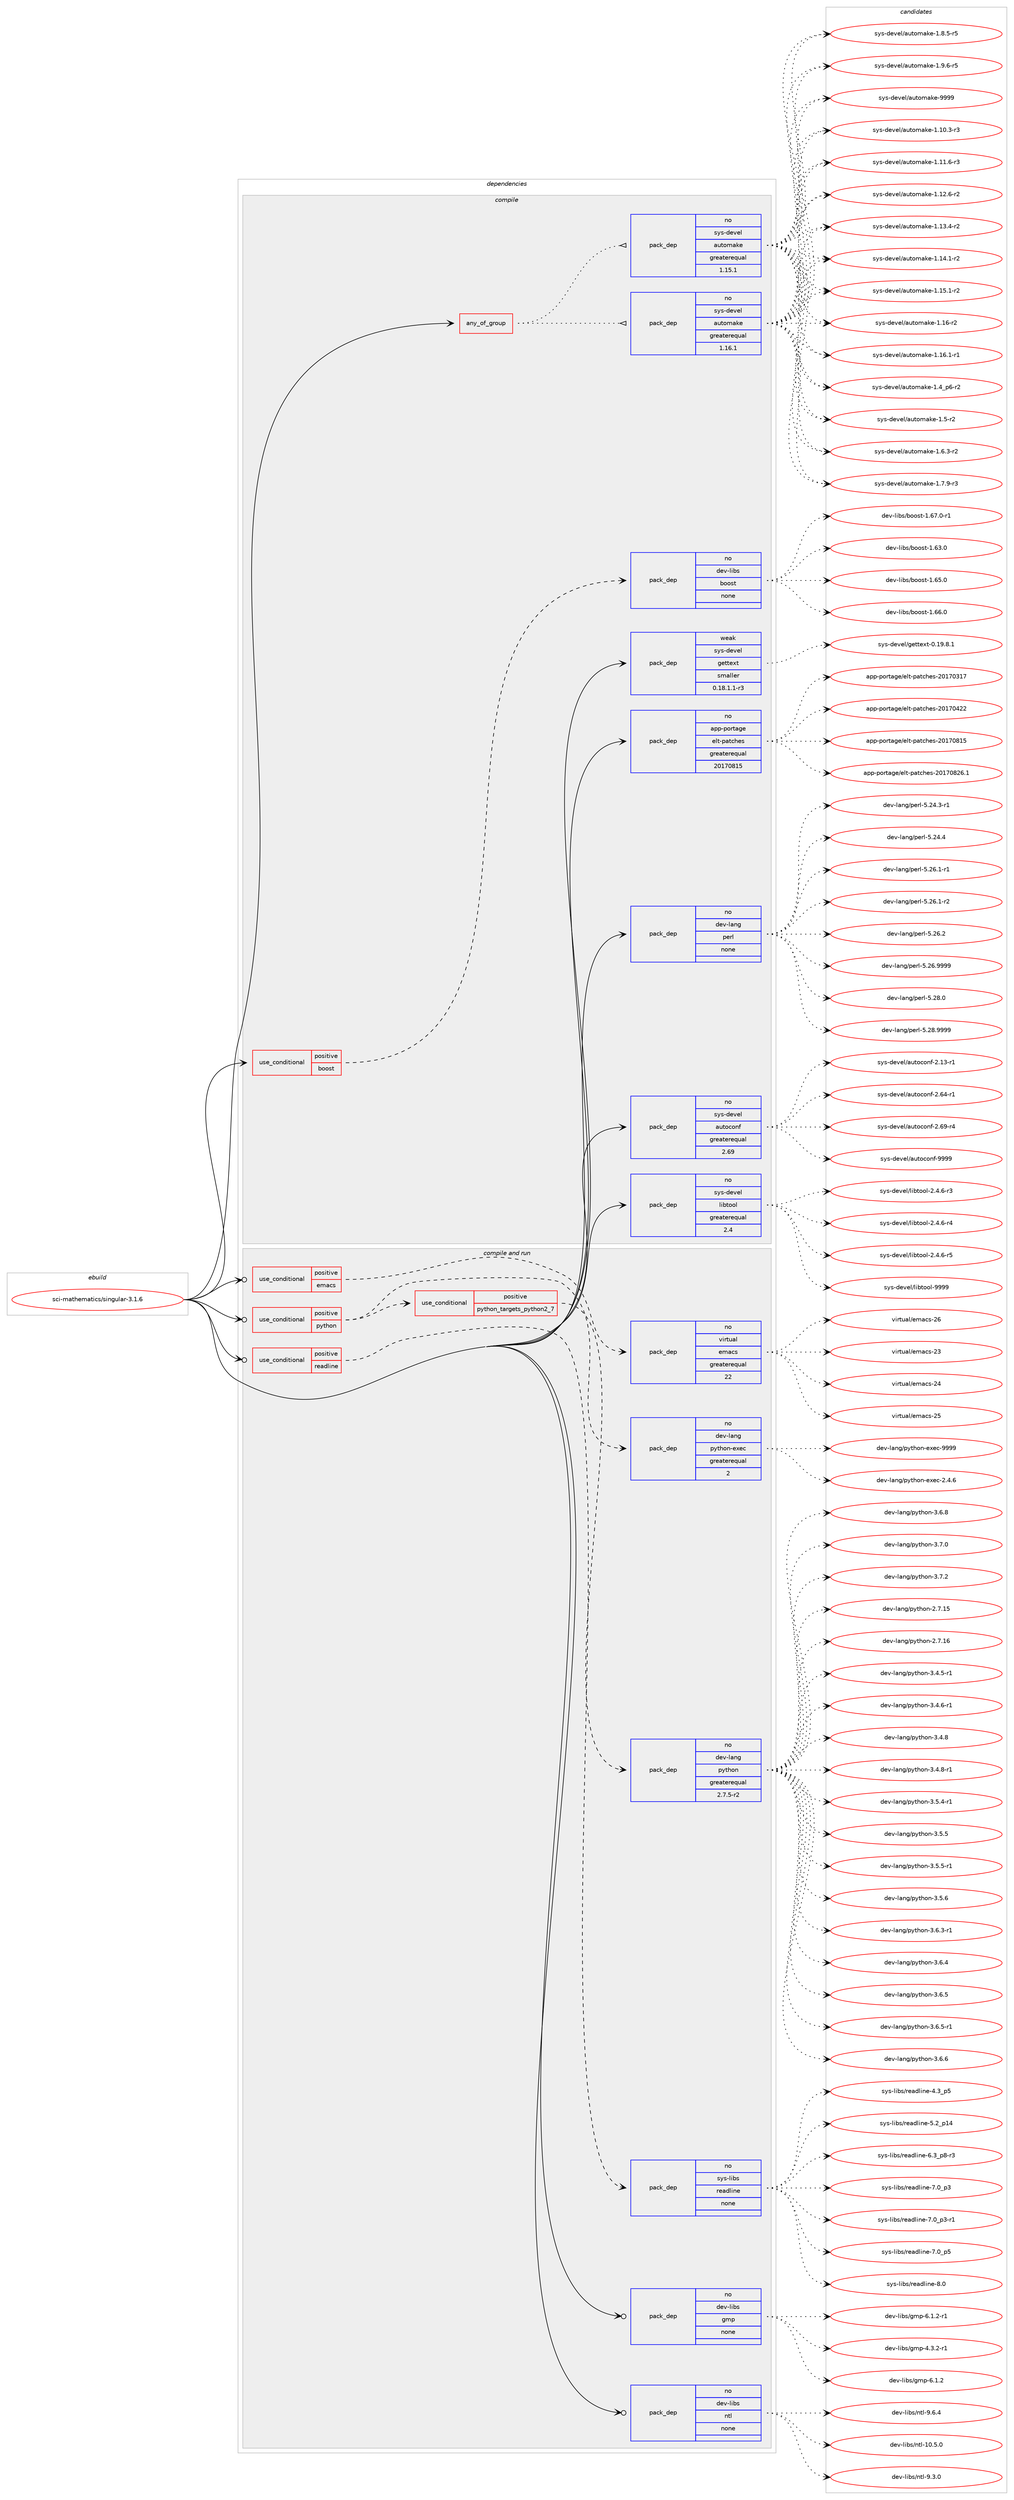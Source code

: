 digraph prolog {

# *************
# Graph options
# *************

newrank=true;
concentrate=true;
compound=true;
graph [rankdir=LR,fontname=Helvetica,fontsize=10,ranksep=1.5];#, ranksep=2.5, nodesep=0.2];
edge  [arrowhead=vee];
node  [fontname=Helvetica,fontsize=10];

# **********
# The ebuild
# **********

subgraph cluster_leftcol {
color=gray;
rank=same;
label=<<i>ebuild</i>>;
id [label="sci-mathematics/singular-3.1.6", color=red, width=4, href="../sci-mathematics/singular-3.1.6.svg"];
}

# ****************
# The dependencies
# ****************

subgraph cluster_midcol {
color=gray;
label=<<i>dependencies</i>>;
subgraph cluster_compile {
fillcolor="#eeeeee";
style=filled;
label=<<i>compile</i>>;
subgraph any27003 {
dependency1699293 [label=<<TABLE BORDER="0" CELLBORDER="1" CELLSPACING="0" CELLPADDING="4"><TR><TD CELLPADDING="10">any_of_group</TD></TR></TABLE>>, shape=none, color=red];subgraph pack1216665 {
dependency1699294 [label=<<TABLE BORDER="0" CELLBORDER="1" CELLSPACING="0" CELLPADDING="4" WIDTH="220"><TR><TD ROWSPAN="6" CELLPADDING="30">pack_dep</TD></TR><TR><TD WIDTH="110">no</TD></TR><TR><TD>sys-devel</TD></TR><TR><TD>automake</TD></TR><TR><TD>greaterequal</TD></TR><TR><TD>1.16.1</TD></TR></TABLE>>, shape=none, color=blue];
}
dependency1699293:e -> dependency1699294:w [weight=20,style="dotted",arrowhead="oinv"];
subgraph pack1216666 {
dependency1699295 [label=<<TABLE BORDER="0" CELLBORDER="1" CELLSPACING="0" CELLPADDING="4" WIDTH="220"><TR><TD ROWSPAN="6" CELLPADDING="30">pack_dep</TD></TR><TR><TD WIDTH="110">no</TD></TR><TR><TD>sys-devel</TD></TR><TR><TD>automake</TD></TR><TR><TD>greaterequal</TD></TR><TR><TD>1.15.1</TD></TR></TABLE>>, shape=none, color=blue];
}
dependency1699293:e -> dependency1699295:w [weight=20,style="dotted",arrowhead="oinv"];
}
id:e -> dependency1699293:w [weight=20,style="solid",arrowhead="vee"];
subgraph cond454773 {
dependency1699296 [label=<<TABLE BORDER="0" CELLBORDER="1" CELLSPACING="0" CELLPADDING="4"><TR><TD ROWSPAN="3" CELLPADDING="10">use_conditional</TD></TR><TR><TD>positive</TD></TR><TR><TD>boost</TD></TR></TABLE>>, shape=none, color=red];
subgraph pack1216667 {
dependency1699297 [label=<<TABLE BORDER="0" CELLBORDER="1" CELLSPACING="0" CELLPADDING="4" WIDTH="220"><TR><TD ROWSPAN="6" CELLPADDING="30">pack_dep</TD></TR><TR><TD WIDTH="110">no</TD></TR><TR><TD>dev-libs</TD></TR><TR><TD>boost</TD></TR><TR><TD>none</TD></TR><TR><TD></TD></TR></TABLE>>, shape=none, color=blue];
}
dependency1699296:e -> dependency1699297:w [weight=20,style="dashed",arrowhead="vee"];
}
id:e -> dependency1699296:w [weight=20,style="solid",arrowhead="vee"];
subgraph pack1216668 {
dependency1699298 [label=<<TABLE BORDER="0" CELLBORDER="1" CELLSPACING="0" CELLPADDING="4" WIDTH="220"><TR><TD ROWSPAN="6" CELLPADDING="30">pack_dep</TD></TR><TR><TD WIDTH="110">no</TD></TR><TR><TD>app-portage</TD></TR><TR><TD>elt-patches</TD></TR><TR><TD>greaterequal</TD></TR><TR><TD>20170815</TD></TR></TABLE>>, shape=none, color=blue];
}
id:e -> dependency1699298:w [weight=20,style="solid",arrowhead="vee"];
subgraph pack1216669 {
dependency1699299 [label=<<TABLE BORDER="0" CELLBORDER="1" CELLSPACING="0" CELLPADDING="4" WIDTH="220"><TR><TD ROWSPAN="6" CELLPADDING="30">pack_dep</TD></TR><TR><TD WIDTH="110">no</TD></TR><TR><TD>dev-lang</TD></TR><TR><TD>perl</TD></TR><TR><TD>none</TD></TR><TR><TD></TD></TR></TABLE>>, shape=none, color=blue];
}
id:e -> dependency1699299:w [weight=20,style="solid",arrowhead="vee"];
subgraph pack1216670 {
dependency1699300 [label=<<TABLE BORDER="0" CELLBORDER="1" CELLSPACING="0" CELLPADDING="4" WIDTH="220"><TR><TD ROWSPAN="6" CELLPADDING="30">pack_dep</TD></TR><TR><TD WIDTH="110">no</TD></TR><TR><TD>sys-devel</TD></TR><TR><TD>autoconf</TD></TR><TR><TD>greaterequal</TD></TR><TR><TD>2.69</TD></TR></TABLE>>, shape=none, color=blue];
}
id:e -> dependency1699300:w [weight=20,style="solid",arrowhead="vee"];
subgraph pack1216671 {
dependency1699301 [label=<<TABLE BORDER="0" CELLBORDER="1" CELLSPACING="0" CELLPADDING="4" WIDTH="220"><TR><TD ROWSPAN="6" CELLPADDING="30">pack_dep</TD></TR><TR><TD WIDTH="110">no</TD></TR><TR><TD>sys-devel</TD></TR><TR><TD>libtool</TD></TR><TR><TD>greaterequal</TD></TR><TR><TD>2.4</TD></TR></TABLE>>, shape=none, color=blue];
}
id:e -> dependency1699301:w [weight=20,style="solid",arrowhead="vee"];
subgraph pack1216672 {
dependency1699302 [label=<<TABLE BORDER="0" CELLBORDER="1" CELLSPACING="0" CELLPADDING="4" WIDTH="220"><TR><TD ROWSPAN="6" CELLPADDING="30">pack_dep</TD></TR><TR><TD WIDTH="110">weak</TD></TR><TR><TD>sys-devel</TD></TR><TR><TD>gettext</TD></TR><TR><TD>smaller</TD></TR><TR><TD>0.18.1.1-r3</TD></TR></TABLE>>, shape=none, color=blue];
}
id:e -> dependency1699302:w [weight=20,style="solid",arrowhead="vee"];
}
subgraph cluster_compileandrun {
fillcolor="#eeeeee";
style=filled;
label=<<i>compile and run</i>>;
subgraph cond454774 {
dependency1699303 [label=<<TABLE BORDER="0" CELLBORDER="1" CELLSPACING="0" CELLPADDING="4"><TR><TD ROWSPAN="3" CELLPADDING="10">use_conditional</TD></TR><TR><TD>positive</TD></TR><TR><TD>emacs</TD></TR></TABLE>>, shape=none, color=red];
subgraph pack1216673 {
dependency1699304 [label=<<TABLE BORDER="0" CELLBORDER="1" CELLSPACING="0" CELLPADDING="4" WIDTH="220"><TR><TD ROWSPAN="6" CELLPADDING="30">pack_dep</TD></TR><TR><TD WIDTH="110">no</TD></TR><TR><TD>virtual</TD></TR><TR><TD>emacs</TD></TR><TR><TD>greaterequal</TD></TR><TR><TD>22</TD></TR></TABLE>>, shape=none, color=blue];
}
dependency1699303:e -> dependency1699304:w [weight=20,style="dashed",arrowhead="vee"];
}
id:e -> dependency1699303:w [weight=20,style="solid",arrowhead="odotvee"];
subgraph cond454775 {
dependency1699305 [label=<<TABLE BORDER="0" CELLBORDER="1" CELLSPACING="0" CELLPADDING="4"><TR><TD ROWSPAN="3" CELLPADDING="10">use_conditional</TD></TR><TR><TD>positive</TD></TR><TR><TD>python</TD></TR></TABLE>>, shape=none, color=red];
subgraph cond454776 {
dependency1699306 [label=<<TABLE BORDER="0" CELLBORDER="1" CELLSPACING="0" CELLPADDING="4"><TR><TD ROWSPAN="3" CELLPADDING="10">use_conditional</TD></TR><TR><TD>positive</TD></TR><TR><TD>python_targets_python2_7</TD></TR></TABLE>>, shape=none, color=red];
subgraph pack1216674 {
dependency1699307 [label=<<TABLE BORDER="0" CELLBORDER="1" CELLSPACING="0" CELLPADDING="4" WIDTH="220"><TR><TD ROWSPAN="6" CELLPADDING="30">pack_dep</TD></TR><TR><TD WIDTH="110">no</TD></TR><TR><TD>dev-lang</TD></TR><TR><TD>python</TD></TR><TR><TD>greaterequal</TD></TR><TR><TD>2.7.5-r2</TD></TR></TABLE>>, shape=none, color=blue];
}
dependency1699306:e -> dependency1699307:w [weight=20,style="dashed",arrowhead="vee"];
}
dependency1699305:e -> dependency1699306:w [weight=20,style="dashed",arrowhead="vee"];
subgraph pack1216675 {
dependency1699308 [label=<<TABLE BORDER="0" CELLBORDER="1" CELLSPACING="0" CELLPADDING="4" WIDTH="220"><TR><TD ROWSPAN="6" CELLPADDING="30">pack_dep</TD></TR><TR><TD WIDTH="110">no</TD></TR><TR><TD>dev-lang</TD></TR><TR><TD>python-exec</TD></TR><TR><TD>greaterequal</TD></TR><TR><TD>2</TD></TR></TABLE>>, shape=none, color=blue];
}
dependency1699305:e -> dependency1699308:w [weight=20,style="dashed",arrowhead="vee"];
}
id:e -> dependency1699305:w [weight=20,style="solid",arrowhead="odotvee"];
subgraph cond454777 {
dependency1699309 [label=<<TABLE BORDER="0" CELLBORDER="1" CELLSPACING="0" CELLPADDING="4"><TR><TD ROWSPAN="3" CELLPADDING="10">use_conditional</TD></TR><TR><TD>positive</TD></TR><TR><TD>readline</TD></TR></TABLE>>, shape=none, color=red];
subgraph pack1216676 {
dependency1699310 [label=<<TABLE BORDER="0" CELLBORDER="1" CELLSPACING="0" CELLPADDING="4" WIDTH="220"><TR><TD ROWSPAN="6" CELLPADDING="30">pack_dep</TD></TR><TR><TD WIDTH="110">no</TD></TR><TR><TD>sys-libs</TD></TR><TR><TD>readline</TD></TR><TR><TD>none</TD></TR><TR><TD></TD></TR></TABLE>>, shape=none, color=blue];
}
dependency1699309:e -> dependency1699310:w [weight=20,style="dashed",arrowhead="vee"];
}
id:e -> dependency1699309:w [weight=20,style="solid",arrowhead="odotvee"];
subgraph pack1216677 {
dependency1699311 [label=<<TABLE BORDER="0" CELLBORDER="1" CELLSPACING="0" CELLPADDING="4" WIDTH="220"><TR><TD ROWSPAN="6" CELLPADDING="30">pack_dep</TD></TR><TR><TD WIDTH="110">no</TD></TR><TR><TD>dev-libs</TD></TR><TR><TD>gmp</TD></TR><TR><TD>none</TD></TR><TR><TD></TD></TR></TABLE>>, shape=none, color=blue];
}
id:e -> dependency1699311:w [weight=20,style="solid",arrowhead="odotvee"];
subgraph pack1216678 {
dependency1699312 [label=<<TABLE BORDER="0" CELLBORDER="1" CELLSPACING="0" CELLPADDING="4" WIDTH="220"><TR><TD ROWSPAN="6" CELLPADDING="30">pack_dep</TD></TR><TR><TD WIDTH="110">no</TD></TR><TR><TD>dev-libs</TD></TR><TR><TD>ntl</TD></TR><TR><TD>none</TD></TR><TR><TD></TD></TR></TABLE>>, shape=none, color=blue];
}
id:e -> dependency1699312:w [weight=20,style="solid",arrowhead="odotvee"];
}
subgraph cluster_run {
fillcolor="#eeeeee";
style=filled;
label=<<i>run</i>>;
}
}

# **************
# The candidates
# **************

subgraph cluster_choices {
rank=same;
color=gray;
label=<<i>candidates</i>>;

subgraph choice1216665 {
color=black;
nodesep=1;
choice11512111545100101118101108479711711611110997107101454946494846514511451 [label="sys-devel/automake-1.10.3-r3", color=red, width=4,href="../sys-devel/automake-1.10.3-r3.svg"];
choice11512111545100101118101108479711711611110997107101454946494946544511451 [label="sys-devel/automake-1.11.6-r3", color=red, width=4,href="../sys-devel/automake-1.11.6-r3.svg"];
choice11512111545100101118101108479711711611110997107101454946495046544511450 [label="sys-devel/automake-1.12.6-r2", color=red, width=4,href="../sys-devel/automake-1.12.6-r2.svg"];
choice11512111545100101118101108479711711611110997107101454946495146524511450 [label="sys-devel/automake-1.13.4-r2", color=red, width=4,href="../sys-devel/automake-1.13.4-r2.svg"];
choice11512111545100101118101108479711711611110997107101454946495246494511450 [label="sys-devel/automake-1.14.1-r2", color=red, width=4,href="../sys-devel/automake-1.14.1-r2.svg"];
choice11512111545100101118101108479711711611110997107101454946495346494511450 [label="sys-devel/automake-1.15.1-r2", color=red, width=4,href="../sys-devel/automake-1.15.1-r2.svg"];
choice1151211154510010111810110847971171161111099710710145494649544511450 [label="sys-devel/automake-1.16-r2", color=red, width=4,href="../sys-devel/automake-1.16-r2.svg"];
choice11512111545100101118101108479711711611110997107101454946495446494511449 [label="sys-devel/automake-1.16.1-r1", color=red, width=4,href="../sys-devel/automake-1.16.1-r1.svg"];
choice115121115451001011181011084797117116111109971071014549465295112544511450 [label="sys-devel/automake-1.4_p6-r2", color=red, width=4,href="../sys-devel/automake-1.4_p6-r2.svg"];
choice11512111545100101118101108479711711611110997107101454946534511450 [label="sys-devel/automake-1.5-r2", color=red, width=4,href="../sys-devel/automake-1.5-r2.svg"];
choice115121115451001011181011084797117116111109971071014549465446514511450 [label="sys-devel/automake-1.6.3-r2", color=red, width=4,href="../sys-devel/automake-1.6.3-r2.svg"];
choice115121115451001011181011084797117116111109971071014549465546574511451 [label="sys-devel/automake-1.7.9-r3", color=red, width=4,href="../sys-devel/automake-1.7.9-r3.svg"];
choice115121115451001011181011084797117116111109971071014549465646534511453 [label="sys-devel/automake-1.8.5-r5", color=red, width=4,href="../sys-devel/automake-1.8.5-r5.svg"];
choice115121115451001011181011084797117116111109971071014549465746544511453 [label="sys-devel/automake-1.9.6-r5", color=red, width=4,href="../sys-devel/automake-1.9.6-r5.svg"];
choice115121115451001011181011084797117116111109971071014557575757 [label="sys-devel/automake-9999", color=red, width=4,href="../sys-devel/automake-9999.svg"];
dependency1699294:e -> choice11512111545100101118101108479711711611110997107101454946494846514511451:w [style=dotted,weight="100"];
dependency1699294:e -> choice11512111545100101118101108479711711611110997107101454946494946544511451:w [style=dotted,weight="100"];
dependency1699294:e -> choice11512111545100101118101108479711711611110997107101454946495046544511450:w [style=dotted,weight="100"];
dependency1699294:e -> choice11512111545100101118101108479711711611110997107101454946495146524511450:w [style=dotted,weight="100"];
dependency1699294:e -> choice11512111545100101118101108479711711611110997107101454946495246494511450:w [style=dotted,weight="100"];
dependency1699294:e -> choice11512111545100101118101108479711711611110997107101454946495346494511450:w [style=dotted,weight="100"];
dependency1699294:e -> choice1151211154510010111810110847971171161111099710710145494649544511450:w [style=dotted,weight="100"];
dependency1699294:e -> choice11512111545100101118101108479711711611110997107101454946495446494511449:w [style=dotted,weight="100"];
dependency1699294:e -> choice115121115451001011181011084797117116111109971071014549465295112544511450:w [style=dotted,weight="100"];
dependency1699294:e -> choice11512111545100101118101108479711711611110997107101454946534511450:w [style=dotted,weight="100"];
dependency1699294:e -> choice115121115451001011181011084797117116111109971071014549465446514511450:w [style=dotted,weight="100"];
dependency1699294:e -> choice115121115451001011181011084797117116111109971071014549465546574511451:w [style=dotted,weight="100"];
dependency1699294:e -> choice115121115451001011181011084797117116111109971071014549465646534511453:w [style=dotted,weight="100"];
dependency1699294:e -> choice115121115451001011181011084797117116111109971071014549465746544511453:w [style=dotted,weight="100"];
dependency1699294:e -> choice115121115451001011181011084797117116111109971071014557575757:w [style=dotted,weight="100"];
}
subgraph choice1216666 {
color=black;
nodesep=1;
choice11512111545100101118101108479711711611110997107101454946494846514511451 [label="sys-devel/automake-1.10.3-r3", color=red, width=4,href="../sys-devel/automake-1.10.3-r3.svg"];
choice11512111545100101118101108479711711611110997107101454946494946544511451 [label="sys-devel/automake-1.11.6-r3", color=red, width=4,href="../sys-devel/automake-1.11.6-r3.svg"];
choice11512111545100101118101108479711711611110997107101454946495046544511450 [label="sys-devel/automake-1.12.6-r2", color=red, width=4,href="../sys-devel/automake-1.12.6-r2.svg"];
choice11512111545100101118101108479711711611110997107101454946495146524511450 [label="sys-devel/automake-1.13.4-r2", color=red, width=4,href="../sys-devel/automake-1.13.4-r2.svg"];
choice11512111545100101118101108479711711611110997107101454946495246494511450 [label="sys-devel/automake-1.14.1-r2", color=red, width=4,href="../sys-devel/automake-1.14.1-r2.svg"];
choice11512111545100101118101108479711711611110997107101454946495346494511450 [label="sys-devel/automake-1.15.1-r2", color=red, width=4,href="../sys-devel/automake-1.15.1-r2.svg"];
choice1151211154510010111810110847971171161111099710710145494649544511450 [label="sys-devel/automake-1.16-r2", color=red, width=4,href="../sys-devel/automake-1.16-r2.svg"];
choice11512111545100101118101108479711711611110997107101454946495446494511449 [label="sys-devel/automake-1.16.1-r1", color=red, width=4,href="../sys-devel/automake-1.16.1-r1.svg"];
choice115121115451001011181011084797117116111109971071014549465295112544511450 [label="sys-devel/automake-1.4_p6-r2", color=red, width=4,href="../sys-devel/automake-1.4_p6-r2.svg"];
choice11512111545100101118101108479711711611110997107101454946534511450 [label="sys-devel/automake-1.5-r2", color=red, width=4,href="../sys-devel/automake-1.5-r2.svg"];
choice115121115451001011181011084797117116111109971071014549465446514511450 [label="sys-devel/automake-1.6.3-r2", color=red, width=4,href="../sys-devel/automake-1.6.3-r2.svg"];
choice115121115451001011181011084797117116111109971071014549465546574511451 [label="sys-devel/automake-1.7.9-r3", color=red, width=4,href="../sys-devel/automake-1.7.9-r3.svg"];
choice115121115451001011181011084797117116111109971071014549465646534511453 [label="sys-devel/automake-1.8.5-r5", color=red, width=4,href="../sys-devel/automake-1.8.5-r5.svg"];
choice115121115451001011181011084797117116111109971071014549465746544511453 [label="sys-devel/automake-1.9.6-r5", color=red, width=4,href="../sys-devel/automake-1.9.6-r5.svg"];
choice115121115451001011181011084797117116111109971071014557575757 [label="sys-devel/automake-9999", color=red, width=4,href="../sys-devel/automake-9999.svg"];
dependency1699295:e -> choice11512111545100101118101108479711711611110997107101454946494846514511451:w [style=dotted,weight="100"];
dependency1699295:e -> choice11512111545100101118101108479711711611110997107101454946494946544511451:w [style=dotted,weight="100"];
dependency1699295:e -> choice11512111545100101118101108479711711611110997107101454946495046544511450:w [style=dotted,weight="100"];
dependency1699295:e -> choice11512111545100101118101108479711711611110997107101454946495146524511450:w [style=dotted,weight="100"];
dependency1699295:e -> choice11512111545100101118101108479711711611110997107101454946495246494511450:w [style=dotted,weight="100"];
dependency1699295:e -> choice11512111545100101118101108479711711611110997107101454946495346494511450:w [style=dotted,weight="100"];
dependency1699295:e -> choice1151211154510010111810110847971171161111099710710145494649544511450:w [style=dotted,weight="100"];
dependency1699295:e -> choice11512111545100101118101108479711711611110997107101454946495446494511449:w [style=dotted,weight="100"];
dependency1699295:e -> choice115121115451001011181011084797117116111109971071014549465295112544511450:w [style=dotted,weight="100"];
dependency1699295:e -> choice11512111545100101118101108479711711611110997107101454946534511450:w [style=dotted,weight="100"];
dependency1699295:e -> choice115121115451001011181011084797117116111109971071014549465446514511450:w [style=dotted,weight="100"];
dependency1699295:e -> choice115121115451001011181011084797117116111109971071014549465546574511451:w [style=dotted,weight="100"];
dependency1699295:e -> choice115121115451001011181011084797117116111109971071014549465646534511453:w [style=dotted,weight="100"];
dependency1699295:e -> choice115121115451001011181011084797117116111109971071014549465746544511453:w [style=dotted,weight="100"];
dependency1699295:e -> choice115121115451001011181011084797117116111109971071014557575757:w [style=dotted,weight="100"];
}
subgraph choice1216667 {
color=black;
nodesep=1;
choice1001011184510810598115479811111111511645494654514648 [label="dev-libs/boost-1.63.0", color=red, width=4,href="../dev-libs/boost-1.63.0.svg"];
choice1001011184510810598115479811111111511645494654534648 [label="dev-libs/boost-1.65.0", color=red, width=4,href="../dev-libs/boost-1.65.0.svg"];
choice1001011184510810598115479811111111511645494654544648 [label="dev-libs/boost-1.66.0", color=red, width=4,href="../dev-libs/boost-1.66.0.svg"];
choice10010111845108105981154798111111115116454946545546484511449 [label="dev-libs/boost-1.67.0-r1", color=red, width=4,href="../dev-libs/boost-1.67.0-r1.svg"];
dependency1699297:e -> choice1001011184510810598115479811111111511645494654514648:w [style=dotted,weight="100"];
dependency1699297:e -> choice1001011184510810598115479811111111511645494654534648:w [style=dotted,weight="100"];
dependency1699297:e -> choice1001011184510810598115479811111111511645494654544648:w [style=dotted,weight="100"];
dependency1699297:e -> choice10010111845108105981154798111111115116454946545546484511449:w [style=dotted,weight="100"];
}
subgraph choice1216668 {
color=black;
nodesep=1;
choice97112112451121111141169710310147101108116451129711699104101115455048495548514955 [label="app-portage/elt-patches-20170317", color=red, width=4,href="../app-portage/elt-patches-20170317.svg"];
choice97112112451121111141169710310147101108116451129711699104101115455048495548525050 [label="app-portage/elt-patches-20170422", color=red, width=4,href="../app-portage/elt-patches-20170422.svg"];
choice97112112451121111141169710310147101108116451129711699104101115455048495548564953 [label="app-portage/elt-patches-20170815", color=red, width=4,href="../app-portage/elt-patches-20170815.svg"];
choice971121124511211111411697103101471011081164511297116991041011154550484955485650544649 [label="app-portage/elt-patches-20170826.1", color=red, width=4,href="../app-portage/elt-patches-20170826.1.svg"];
dependency1699298:e -> choice97112112451121111141169710310147101108116451129711699104101115455048495548514955:w [style=dotted,weight="100"];
dependency1699298:e -> choice97112112451121111141169710310147101108116451129711699104101115455048495548525050:w [style=dotted,weight="100"];
dependency1699298:e -> choice97112112451121111141169710310147101108116451129711699104101115455048495548564953:w [style=dotted,weight="100"];
dependency1699298:e -> choice971121124511211111411697103101471011081164511297116991041011154550484955485650544649:w [style=dotted,weight="100"];
}
subgraph choice1216669 {
color=black;
nodesep=1;
choice100101118451089711010347112101114108455346505246514511449 [label="dev-lang/perl-5.24.3-r1", color=red, width=4,href="../dev-lang/perl-5.24.3-r1.svg"];
choice10010111845108971101034711210111410845534650524652 [label="dev-lang/perl-5.24.4", color=red, width=4,href="../dev-lang/perl-5.24.4.svg"];
choice100101118451089711010347112101114108455346505446494511449 [label="dev-lang/perl-5.26.1-r1", color=red, width=4,href="../dev-lang/perl-5.26.1-r1.svg"];
choice100101118451089711010347112101114108455346505446494511450 [label="dev-lang/perl-5.26.1-r2", color=red, width=4,href="../dev-lang/perl-5.26.1-r2.svg"];
choice10010111845108971101034711210111410845534650544650 [label="dev-lang/perl-5.26.2", color=red, width=4,href="../dev-lang/perl-5.26.2.svg"];
choice10010111845108971101034711210111410845534650544657575757 [label="dev-lang/perl-5.26.9999", color=red, width=4,href="../dev-lang/perl-5.26.9999.svg"];
choice10010111845108971101034711210111410845534650564648 [label="dev-lang/perl-5.28.0", color=red, width=4,href="../dev-lang/perl-5.28.0.svg"];
choice10010111845108971101034711210111410845534650564657575757 [label="dev-lang/perl-5.28.9999", color=red, width=4,href="../dev-lang/perl-5.28.9999.svg"];
dependency1699299:e -> choice100101118451089711010347112101114108455346505246514511449:w [style=dotted,weight="100"];
dependency1699299:e -> choice10010111845108971101034711210111410845534650524652:w [style=dotted,weight="100"];
dependency1699299:e -> choice100101118451089711010347112101114108455346505446494511449:w [style=dotted,weight="100"];
dependency1699299:e -> choice100101118451089711010347112101114108455346505446494511450:w [style=dotted,weight="100"];
dependency1699299:e -> choice10010111845108971101034711210111410845534650544650:w [style=dotted,weight="100"];
dependency1699299:e -> choice10010111845108971101034711210111410845534650544657575757:w [style=dotted,weight="100"];
dependency1699299:e -> choice10010111845108971101034711210111410845534650564648:w [style=dotted,weight="100"];
dependency1699299:e -> choice10010111845108971101034711210111410845534650564657575757:w [style=dotted,weight="100"];
}
subgraph choice1216670 {
color=black;
nodesep=1;
choice1151211154510010111810110847971171161119911111010245504649514511449 [label="sys-devel/autoconf-2.13-r1", color=red, width=4,href="../sys-devel/autoconf-2.13-r1.svg"];
choice1151211154510010111810110847971171161119911111010245504654524511449 [label="sys-devel/autoconf-2.64-r1", color=red, width=4,href="../sys-devel/autoconf-2.64-r1.svg"];
choice1151211154510010111810110847971171161119911111010245504654574511452 [label="sys-devel/autoconf-2.69-r4", color=red, width=4,href="../sys-devel/autoconf-2.69-r4.svg"];
choice115121115451001011181011084797117116111991111101024557575757 [label="sys-devel/autoconf-9999", color=red, width=4,href="../sys-devel/autoconf-9999.svg"];
dependency1699300:e -> choice1151211154510010111810110847971171161119911111010245504649514511449:w [style=dotted,weight="100"];
dependency1699300:e -> choice1151211154510010111810110847971171161119911111010245504654524511449:w [style=dotted,weight="100"];
dependency1699300:e -> choice1151211154510010111810110847971171161119911111010245504654574511452:w [style=dotted,weight="100"];
dependency1699300:e -> choice115121115451001011181011084797117116111991111101024557575757:w [style=dotted,weight="100"];
}
subgraph choice1216671 {
color=black;
nodesep=1;
choice1151211154510010111810110847108105981161111111084550465246544511451 [label="sys-devel/libtool-2.4.6-r3", color=red, width=4,href="../sys-devel/libtool-2.4.6-r3.svg"];
choice1151211154510010111810110847108105981161111111084550465246544511452 [label="sys-devel/libtool-2.4.6-r4", color=red, width=4,href="../sys-devel/libtool-2.4.6-r4.svg"];
choice1151211154510010111810110847108105981161111111084550465246544511453 [label="sys-devel/libtool-2.4.6-r5", color=red, width=4,href="../sys-devel/libtool-2.4.6-r5.svg"];
choice1151211154510010111810110847108105981161111111084557575757 [label="sys-devel/libtool-9999", color=red, width=4,href="../sys-devel/libtool-9999.svg"];
dependency1699301:e -> choice1151211154510010111810110847108105981161111111084550465246544511451:w [style=dotted,weight="100"];
dependency1699301:e -> choice1151211154510010111810110847108105981161111111084550465246544511452:w [style=dotted,weight="100"];
dependency1699301:e -> choice1151211154510010111810110847108105981161111111084550465246544511453:w [style=dotted,weight="100"];
dependency1699301:e -> choice1151211154510010111810110847108105981161111111084557575757:w [style=dotted,weight="100"];
}
subgraph choice1216672 {
color=black;
nodesep=1;
choice1151211154510010111810110847103101116116101120116454846495746564649 [label="sys-devel/gettext-0.19.8.1", color=red, width=4,href="../sys-devel/gettext-0.19.8.1.svg"];
dependency1699302:e -> choice1151211154510010111810110847103101116116101120116454846495746564649:w [style=dotted,weight="100"];
}
subgraph choice1216673 {
color=black;
nodesep=1;
choice11810511411611797108471011099799115455051 [label="virtual/emacs-23", color=red, width=4,href="../virtual/emacs-23.svg"];
choice11810511411611797108471011099799115455052 [label="virtual/emacs-24", color=red, width=4,href="../virtual/emacs-24.svg"];
choice11810511411611797108471011099799115455053 [label="virtual/emacs-25", color=red, width=4,href="../virtual/emacs-25.svg"];
choice11810511411611797108471011099799115455054 [label="virtual/emacs-26", color=red, width=4,href="../virtual/emacs-26.svg"];
dependency1699304:e -> choice11810511411611797108471011099799115455051:w [style=dotted,weight="100"];
dependency1699304:e -> choice11810511411611797108471011099799115455052:w [style=dotted,weight="100"];
dependency1699304:e -> choice11810511411611797108471011099799115455053:w [style=dotted,weight="100"];
dependency1699304:e -> choice11810511411611797108471011099799115455054:w [style=dotted,weight="100"];
}
subgraph choice1216674 {
color=black;
nodesep=1;
choice10010111845108971101034711212111610411111045504655464953 [label="dev-lang/python-2.7.15", color=red, width=4,href="../dev-lang/python-2.7.15.svg"];
choice10010111845108971101034711212111610411111045504655464954 [label="dev-lang/python-2.7.16", color=red, width=4,href="../dev-lang/python-2.7.16.svg"];
choice1001011184510897110103471121211161041111104551465246534511449 [label="dev-lang/python-3.4.5-r1", color=red, width=4,href="../dev-lang/python-3.4.5-r1.svg"];
choice1001011184510897110103471121211161041111104551465246544511449 [label="dev-lang/python-3.4.6-r1", color=red, width=4,href="../dev-lang/python-3.4.6-r1.svg"];
choice100101118451089711010347112121116104111110455146524656 [label="dev-lang/python-3.4.8", color=red, width=4,href="../dev-lang/python-3.4.8.svg"];
choice1001011184510897110103471121211161041111104551465246564511449 [label="dev-lang/python-3.4.8-r1", color=red, width=4,href="../dev-lang/python-3.4.8-r1.svg"];
choice1001011184510897110103471121211161041111104551465346524511449 [label="dev-lang/python-3.5.4-r1", color=red, width=4,href="../dev-lang/python-3.5.4-r1.svg"];
choice100101118451089711010347112121116104111110455146534653 [label="dev-lang/python-3.5.5", color=red, width=4,href="../dev-lang/python-3.5.5.svg"];
choice1001011184510897110103471121211161041111104551465346534511449 [label="dev-lang/python-3.5.5-r1", color=red, width=4,href="../dev-lang/python-3.5.5-r1.svg"];
choice100101118451089711010347112121116104111110455146534654 [label="dev-lang/python-3.5.6", color=red, width=4,href="../dev-lang/python-3.5.6.svg"];
choice1001011184510897110103471121211161041111104551465446514511449 [label="dev-lang/python-3.6.3-r1", color=red, width=4,href="../dev-lang/python-3.6.3-r1.svg"];
choice100101118451089711010347112121116104111110455146544652 [label="dev-lang/python-3.6.4", color=red, width=4,href="../dev-lang/python-3.6.4.svg"];
choice100101118451089711010347112121116104111110455146544653 [label="dev-lang/python-3.6.5", color=red, width=4,href="../dev-lang/python-3.6.5.svg"];
choice1001011184510897110103471121211161041111104551465446534511449 [label="dev-lang/python-3.6.5-r1", color=red, width=4,href="../dev-lang/python-3.6.5-r1.svg"];
choice100101118451089711010347112121116104111110455146544654 [label="dev-lang/python-3.6.6", color=red, width=4,href="../dev-lang/python-3.6.6.svg"];
choice100101118451089711010347112121116104111110455146544656 [label="dev-lang/python-3.6.8", color=red, width=4,href="../dev-lang/python-3.6.8.svg"];
choice100101118451089711010347112121116104111110455146554648 [label="dev-lang/python-3.7.0", color=red, width=4,href="../dev-lang/python-3.7.0.svg"];
choice100101118451089711010347112121116104111110455146554650 [label="dev-lang/python-3.7.2", color=red, width=4,href="../dev-lang/python-3.7.2.svg"];
dependency1699307:e -> choice10010111845108971101034711212111610411111045504655464953:w [style=dotted,weight="100"];
dependency1699307:e -> choice10010111845108971101034711212111610411111045504655464954:w [style=dotted,weight="100"];
dependency1699307:e -> choice1001011184510897110103471121211161041111104551465246534511449:w [style=dotted,weight="100"];
dependency1699307:e -> choice1001011184510897110103471121211161041111104551465246544511449:w [style=dotted,weight="100"];
dependency1699307:e -> choice100101118451089711010347112121116104111110455146524656:w [style=dotted,weight="100"];
dependency1699307:e -> choice1001011184510897110103471121211161041111104551465246564511449:w [style=dotted,weight="100"];
dependency1699307:e -> choice1001011184510897110103471121211161041111104551465346524511449:w [style=dotted,weight="100"];
dependency1699307:e -> choice100101118451089711010347112121116104111110455146534653:w [style=dotted,weight="100"];
dependency1699307:e -> choice1001011184510897110103471121211161041111104551465346534511449:w [style=dotted,weight="100"];
dependency1699307:e -> choice100101118451089711010347112121116104111110455146534654:w [style=dotted,weight="100"];
dependency1699307:e -> choice1001011184510897110103471121211161041111104551465446514511449:w [style=dotted,weight="100"];
dependency1699307:e -> choice100101118451089711010347112121116104111110455146544652:w [style=dotted,weight="100"];
dependency1699307:e -> choice100101118451089711010347112121116104111110455146544653:w [style=dotted,weight="100"];
dependency1699307:e -> choice1001011184510897110103471121211161041111104551465446534511449:w [style=dotted,weight="100"];
dependency1699307:e -> choice100101118451089711010347112121116104111110455146544654:w [style=dotted,weight="100"];
dependency1699307:e -> choice100101118451089711010347112121116104111110455146544656:w [style=dotted,weight="100"];
dependency1699307:e -> choice100101118451089711010347112121116104111110455146554648:w [style=dotted,weight="100"];
dependency1699307:e -> choice100101118451089711010347112121116104111110455146554650:w [style=dotted,weight="100"];
}
subgraph choice1216675 {
color=black;
nodesep=1;
choice1001011184510897110103471121211161041111104510112010199455046524654 [label="dev-lang/python-exec-2.4.6", color=red, width=4,href="../dev-lang/python-exec-2.4.6.svg"];
choice10010111845108971101034711212111610411111045101120101994557575757 [label="dev-lang/python-exec-9999", color=red, width=4,href="../dev-lang/python-exec-9999.svg"];
dependency1699308:e -> choice1001011184510897110103471121211161041111104510112010199455046524654:w [style=dotted,weight="100"];
dependency1699308:e -> choice10010111845108971101034711212111610411111045101120101994557575757:w [style=dotted,weight="100"];
}
subgraph choice1216676 {
color=black;
nodesep=1;
choice11512111545108105981154711410197100108105110101455246519511253 [label="sys-libs/readline-4.3_p5", color=red, width=4,href="../sys-libs/readline-4.3_p5.svg"];
choice1151211154510810598115471141019710010810511010145534650951124952 [label="sys-libs/readline-5.2_p14", color=red, width=4,href="../sys-libs/readline-5.2_p14.svg"];
choice115121115451081059811547114101971001081051101014554465195112564511451 [label="sys-libs/readline-6.3_p8-r3", color=red, width=4,href="../sys-libs/readline-6.3_p8-r3.svg"];
choice11512111545108105981154711410197100108105110101455546489511251 [label="sys-libs/readline-7.0_p3", color=red, width=4,href="../sys-libs/readline-7.0_p3.svg"];
choice115121115451081059811547114101971001081051101014555464895112514511449 [label="sys-libs/readline-7.0_p3-r1", color=red, width=4,href="../sys-libs/readline-7.0_p3-r1.svg"];
choice11512111545108105981154711410197100108105110101455546489511253 [label="sys-libs/readline-7.0_p5", color=red, width=4,href="../sys-libs/readline-7.0_p5.svg"];
choice1151211154510810598115471141019710010810511010145564648 [label="sys-libs/readline-8.0", color=red, width=4,href="../sys-libs/readline-8.0.svg"];
dependency1699310:e -> choice11512111545108105981154711410197100108105110101455246519511253:w [style=dotted,weight="100"];
dependency1699310:e -> choice1151211154510810598115471141019710010810511010145534650951124952:w [style=dotted,weight="100"];
dependency1699310:e -> choice115121115451081059811547114101971001081051101014554465195112564511451:w [style=dotted,weight="100"];
dependency1699310:e -> choice11512111545108105981154711410197100108105110101455546489511251:w [style=dotted,weight="100"];
dependency1699310:e -> choice115121115451081059811547114101971001081051101014555464895112514511449:w [style=dotted,weight="100"];
dependency1699310:e -> choice11512111545108105981154711410197100108105110101455546489511253:w [style=dotted,weight="100"];
dependency1699310:e -> choice1151211154510810598115471141019710010810511010145564648:w [style=dotted,weight="100"];
}
subgraph choice1216677 {
color=black;
nodesep=1;
choice1001011184510810598115471031091124552465146504511449 [label="dev-libs/gmp-4.3.2-r1", color=red, width=4,href="../dev-libs/gmp-4.3.2-r1.svg"];
choice100101118451081059811547103109112455446494650 [label="dev-libs/gmp-6.1.2", color=red, width=4,href="../dev-libs/gmp-6.1.2.svg"];
choice1001011184510810598115471031091124554464946504511449 [label="dev-libs/gmp-6.1.2-r1", color=red, width=4,href="../dev-libs/gmp-6.1.2-r1.svg"];
dependency1699311:e -> choice1001011184510810598115471031091124552465146504511449:w [style=dotted,weight="100"];
dependency1699311:e -> choice100101118451081059811547103109112455446494650:w [style=dotted,weight="100"];
dependency1699311:e -> choice1001011184510810598115471031091124554464946504511449:w [style=dotted,weight="100"];
}
subgraph choice1216678 {
color=black;
nodesep=1;
choice10010111845108105981154711011610845494846534648 [label="dev-libs/ntl-10.5.0", color=red, width=4,href="../dev-libs/ntl-10.5.0.svg"];
choice100101118451081059811547110116108455746514648 [label="dev-libs/ntl-9.3.0", color=red, width=4,href="../dev-libs/ntl-9.3.0.svg"];
choice100101118451081059811547110116108455746544652 [label="dev-libs/ntl-9.6.4", color=red, width=4,href="../dev-libs/ntl-9.6.4.svg"];
dependency1699312:e -> choice10010111845108105981154711011610845494846534648:w [style=dotted,weight="100"];
dependency1699312:e -> choice100101118451081059811547110116108455746514648:w [style=dotted,weight="100"];
dependency1699312:e -> choice100101118451081059811547110116108455746544652:w [style=dotted,weight="100"];
}
}

}
